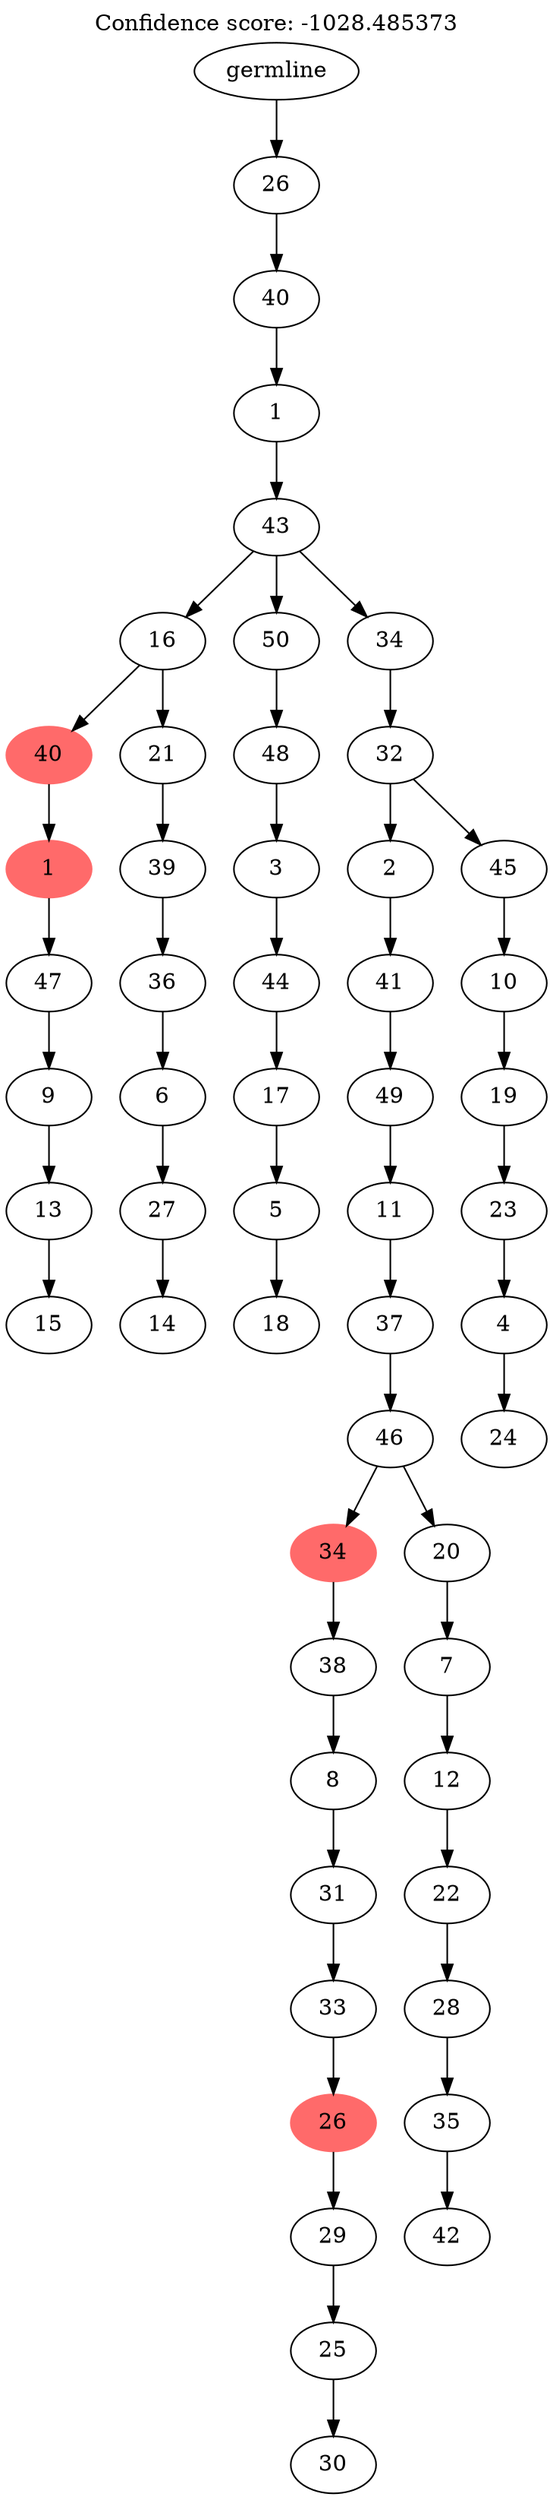 digraph g {
	"53" -> "54";
	"54" [label="15"];
	"52" -> "53";
	"53" [label="13"];
	"51" -> "52";
	"52" [label="9"];
	"50" -> "51";
	"51" [label="47"];
	"49" -> "50";
	"50" [color=indianred1, style=filled, label="1"];
	"47" -> "48";
	"48" [label="14"];
	"46" -> "47";
	"47" [label="27"];
	"45" -> "46";
	"46" [label="6"];
	"44" -> "45";
	"45" [label="36"];
	"43" -> "44";
	"44" [label="39"];
	"42" -> "43";
	"43" [label="21"];
	"42" -> "49";
	"49" [color=indianred1, style=filled, label="40"];
	"40" -> "41";
	"41" [label="18"];
	"39" -> "40";
	"40" [label="5"];
	"38" -> "39";
	"39" [label="17"];
	"37" -> "38";
	"38" [label="44"];
	"36" -> "37";
	"37" [label="3"];
	"35" -> "36";
	"36" [label="48"];
	"33" -> "34";
	"34" [label="30"];
	"32" -> "33";
	"33" [label="25"];
	"31" -> "32";
	"32" [label="29"];
	"30" -> "31";
	"31" [color=indianred1, style=filled, label="26"];
	"29" -> "30";
	"30" [label="33"];
	"28" -> "29";
	"29" [label="31"];
	"27" -> "28";
	"28" [label="8"];
	"26" -> "27";
	"27" [label="38"];
	"24" -> "25";
	"25" [label="42"];
	"23" -> "24";
	"24" [label="35"];
	"22" -> "23";
	"23" [label="28"];
	"21" -> "22";
	"22" [label="22"];
	"20" -> "21";
	"21" [label="12"];
	"19" -> "20";
	"20" [label="7"];
	"18" -> "19";
	"19" [label="20"];
	"18" -> "26";
	"26" [color=indianred1, style=filled, label="34"];
	"17" -> "18";
	"18" [label="46"];
	"16" -> "17";
	"17" [label="37"];
	"15" -> "16";
	"16" [label="11"];
	"14" -> "15";
	"15" [label="49"];
	"13" -> "14";
	"14" [label="41"];
	"11" -> "12";
	"12" [label="24"];
	"10" -> "11";
	"11" [label="4"];
	"9" -> "10";
	"10" [label="23"];
	"8" -> "9";
	"9" [label="19"];
	"7" -> "8";
	"8" [label="10"];
	"6" -> "7";
	"7" [label="45"];
	"6" -> "13";
	"13" [label="2"];
	"5" -> "6";
	"6" [label="32"];
	"4" -> "5";
	"5" [label="34"];
	"4" -> "35";
	"35" [label="50"];
	"4" -> "42";
	"42" [label="16"];
	"3" -> "4";
	"4" [label="43"];
	"2" -> "3";
	"3" [label="1"];
	"1" -> "2";
	"2" [label="40"];
	"0" -> "1";
	"1" [label="26"];
	"0" [label="germline"];
	labelloc="t";
	label="Confidence score: -1028.485373";
}
